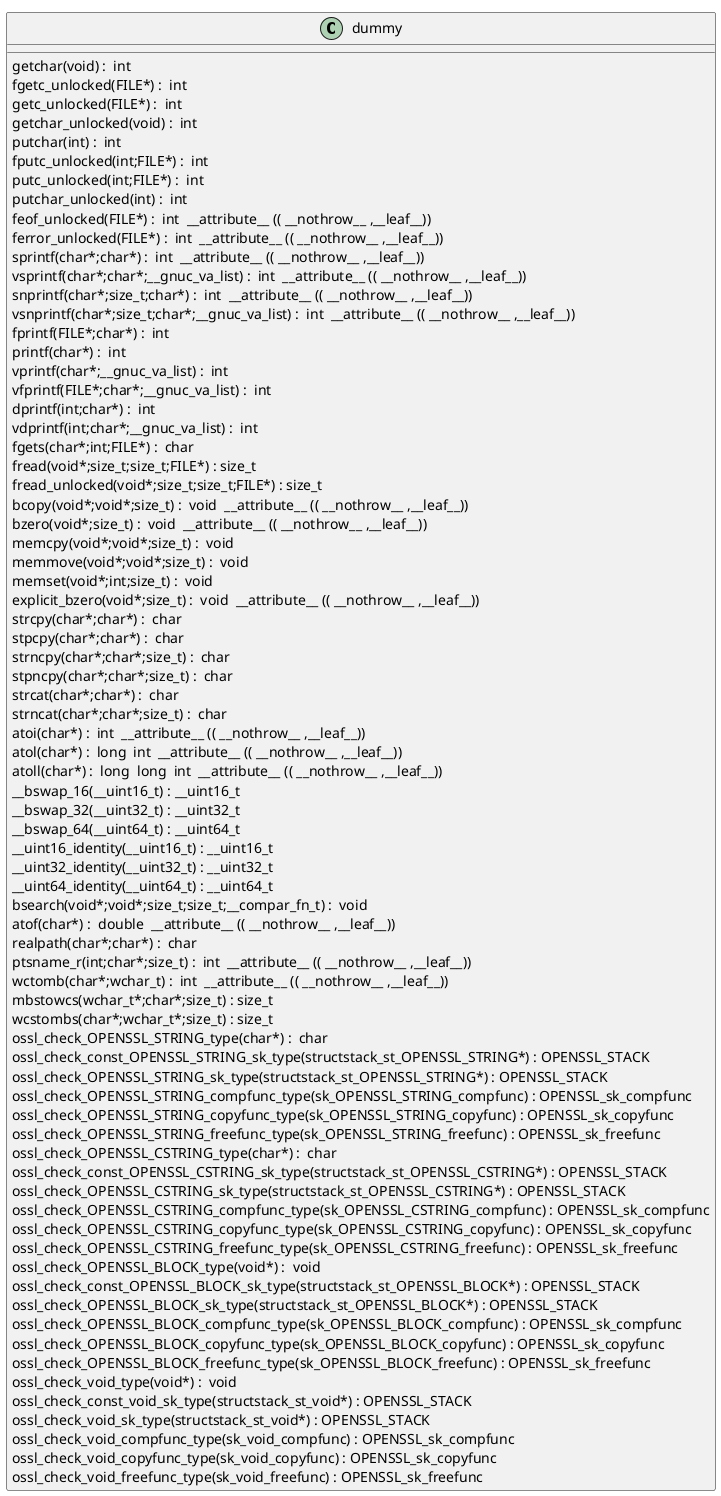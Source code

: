 @startuml
!pragma layout smetana
class dummy {
getchar(void) :  int  [[[./../.././qc/apps/cms.c.html#742]]]
fgetc_unlocked(FILE*) :  int  [[[./../.././qc/apps/cms.c.html#751]]]
getc_unlocked(FILE*) :  int  [[[./../.././qc/apps/cms.c.html#761]]]
getchar_unlocked(void) :  int  [[[./../.././qc/apps/cms.c.html#768]]]
putchar(int) :  int  [[[./../.././qc/apps/cms.c.html#777]]]
fputc_unlocked(int;FILE*) :  int  [[[./../.././qc/apps/cms.c.html#786]]]
putc_unlocked(int;FILE*) :  int  [[[./../.././qc/apps/cms.c.html#796]]]
putchar_unlocked(int) :  int  [[[./../.././qc/apps/cms.c.html#803]]]
feof_unlocked(FILE*) :  int  __attribute__ (( __nothrow__ ,__leaf__)) [[[./../.././qc/apps/cms.c.html#809]]]
ferror_unlocked(FILE*) :  int  __attribute__ (( __nothrow__ ,__leaf__)) [[[./../.././qc/apps/cms.c.html#816]]]
sprintf(char*;char*) :  int  __attribute__ (( __nothrow__ ,__leaf__)) [[[./../.././qc/apps/cms.c.html#835]]]
vsprintf(char*;char*;__gnuc_va_list) :  int  __attribute__ (( __nothrow__ ,__leaf__)) [[[./../.././qc/apps/cms.c.html#848]]]
snprintf(char*;size_t;char*) :  int  __attribute__ (( __nothrow__ ,__leaf__)) [[[./../.././qc/apps/cms.c.html#867]]]
vsnprintf(char*;size_t;char*;__gnuc_va_list) :  int  __attribute__ (( __nothrow__ ,__leaf__)) [[[./../.././qc/apps/cms.c.html#881]]]
fprintf(FILE*;char*) :  int  [[[./../.././qc/apps/cms.c.html#902]]]
printf(char*) :  int  [[[./../.././qc/apps/cms.c.html#909]]]
vprintf(char*;__gnuc_va_list) :  int  [[[./../.././qc/apps/cms.c.html#921]]]
vfprintf(FILE*;char*;__gnuc_va_list) :  int  [[[./../.././qc/apps/cms.c.html#931]]]
dprintf(int;char*) :  int  [[[./../.././qc/apps/cms.c.html#946]]]
vdprintf(int;char*;__gnuc_va_list) :  int  [[[./../.././qc/apps/cms.c.html#957]]]
fgets(char*;int;FILE*) :  char  [[[./../.././qc/apps/cms.c.html#976]]]
fread(void*;size_t;size_t;FILE*) : size_t [[[./../.././qc/apps/cms.c.html#1002]]]
fread_unlocked(void*;size_t;size_t;FILE*) : size_t [[[./../.././qc/apps/cms.c.html#1029]]]
bcopy(void*;void*;size_t) :  void  __attribute__ (( __nothrow__ ,__leaf__)) [[[./../.././qc/apps/cms.c.html#1332]]]
bzero(void*;size_t) :  void  __attribute__ (( __nothrow__ ,__leaf__)) [[[./../.././qc/apps/cms.c.html#1339]]]
memcpy(void*;void*;size_t) :  void  [[[./../.././qc/apps/cms.c.html#1380]]]
memmove(void*;void*;size_t) :  void  [[[./../.././qc/apps/cms.c.html#1388]]]
memset(void*;int;size_t) :  void  [[[./../.././qc/apps/cms.c.html#1395]]]
explicit_bzero(void*;size_t) :  void  __attribute__ (( __nothrow__ ,__leaf__)) [[[./../.././qc/apps/cms.c.html#1408]]]
strcpy(char*;char*) :  char  [[[./../.././qc/apps/cms.c.html#1415]]]
stpcpy(char*;char*) :  char  [[[./../.././qc/apps/cms.c.html#1422]]]
strncpy(char*;char*;size_t) :  char  [[[./../.././qc/apps/cms.c.html#1430]]]
stpncpy(char*;char*;size_t) :  char  [[[./../.././qc/apps/cms.c.html#1440]]]
strcat(char*;char*) :  char  [[[./../.././qc/apps/cms.c.html#1447]]]
strncat(char*;char*;size_t) :  char  [[[./../.././qc/apps/cms.c.html#1454]]]
atoi(char*) :  int  __attribute__ (( __nothrow__ ,__leaf__)) [[[./../.././qc/apps/cms.c.html#1788]]]
atol(char*) :  long  int  __attribute__ (( __nothrow__ ,__leaf__)) [[[./../.././qc/apps/cms.c.html#1793]]]
atoll(char*) :  long  long  int  __attribute__ (( __nothrow__ ,__leaf__)) [[[./../.././qc/apps/cms.c.html#1800]]]
__bswap_16(__uint16_t) : __uint16_t [[[./../.././qc/apps/cms.c.html#1947]]]
__bswap_32(__uint32_t) : __uint32_t [[[./../.././qc/apps/cms.c.html#1962]]]
__bswap_64(__uint64_t) : __uint64_t [[[./../.././qc/apps/cms.c.html#1972]]]
__uint16_identity(__uint16_t) : __uint16_t [[[./../.././qc/apps/cms.c.html#1984]]]
__uint32_identity(__uint32_t) : __uint32_t [[[./../.././qc/apps/cms.c.html#1990]]]
__uint64_identity(__uint64_t) : __uint64_t [[[./../.././qc/apps/cms.c.html#1996]]]
bsearch(void*;void*;size_t;size_t;__compar_fn_t) :  void  [[[./../.././qc/apps/cms.c.html#2664]]]
atof(char*) :  double  __attribute__ (( __nothrow__ ,__leaf__)) [[[./../.././qc/apps/cms.c.html#21631]]]
realpath(char*;char*) :  char  [[[./../.././qc/apps/cms.c.html#1]]]
ptsname_r(int;char*;size_t) :  int  __attribute__ (( __nothrow__ ,__leaf__)) [[[./../.././qc/apps/cms.c.html#1]]]
wctomb(char*;wchar_t) :  int  __attribute__ (( __nothrow__ ,__leaf__)) [[[./../.././qc/apps/cms.c.html#1]]]
mbstowcs(wchar_t*;char*;size_t) : size_t [[[./../.././qc/apps/cms.c.html#1]]]
wcstombs(char*;wchar_t*;size_t) : size_t [[[./../.././qc/apps/cms.c.html#1]]]
ossl_check_OPENSSL_STRING_type(char*) :  char  [[[./../.././qc/apps/cms.c.html#1]]]
ossl_check_const_OPENSSL_STRING_sk_type(structstack_st_OPENSSL_STRING*) : OPENSSL_STACK [[[./../.././qc/apps/cms.c.html#1]]]
ossl_check_OPENSSL_STRING_sk_type(structstack_st_OPENSSL_STRING*) : OPENSSL_STACK [[[./../.././qc/apps/cms.c.html#1]]]
ossl_check_OPENSSL_STRING_compfunc_type(sk_OPENSSL_STRING_compfunc) : OPENSSL_sk_compfunc [[[./../.././qc/apps/cms.c.html#1]]]
ossl_check_OPENSSL_STRING_copyfunc_type(sk_OPENSSL_STRING_copyfunc) : OPENSSL_sk_copyfunc [[[./../.././qc/apps/cms.c.html#1]]]
ossl_check_OPENSSL_STRING_freefunc_type(sk_OPENSSL_STRING_freefunc) : OPENSSL_sk_freefunc [[[./../.././qc/apps/cms.c.html#1]]]
ossl_check_OPENSSL_CSTRING_type(char*) :  char  [[[./../.././qc/apps/cms.c.html#1]]]
ossl_check_const_OPENSSL_CSTRING_sk_type(structstack_st_OPENSSL_CSTRING*) : OPENSSL_STACK [[[./../.././qc/apps/cms.c.html#1]]]
ossl_check_OPENSSL_CSTRING_sk_type(structstack_st_OPENSSL_CSTRING*) : OPENSSL_STACK [[[./../.././qc/apps/cms.c.html#1]]]
ossl_check_OPENSSL_CSTRING_compfunc_type(sk_OPENSSL_CSTRING_compfunc) : OPENSSL_sk_compfunc [[[./../.././qc/apps/cms.c.html#1]]]
ossl_check_OPENSSL_CSTRING_copyfunc_type(sk_OPENSSL_CSTRING_copyfunc) : OPENSSL_sk_copyfunc [[[./../.././qc/apps/cms.c.html#1]]]
ossl_check_OPENSSL_CSTRING_freefunc_type(sk_OPENSSL_CSTRING_freefunc) : OPENSSL_sk_freefunc [[[./../.././qc/apps/cms.c.html#1]]]
ossl_check_OPENSSL_BLOCK_type(void*) :  void  [[[./../.././qc/apps/cms.c.html#1]]]
ossl_check_const_OPENSSL_BLOCK_sk_type(structstack_st_OPENSSL_BLOCK*) : OPENSSL_STACK [[[./../.././qc/apps/cms.c.html#1]]]
ossl_check_OPENSSL_BLOCK_sk_type(structstack_st_OPENSSL_BLOCK*) : OPENSSL_STACK [[[./../.././qc/apps/cms.c.html#1]]]
ossl_check_OPENSSL_BLOCK_compfunc_type(sk_OPENSSL_BLOCK_compfunc) : OPENSSL_sk_compfunc [[[./../.././qc/apps/cms.c.html#1]]]
ossl_check_OPENSSL_BLOCK_copyfunc_type(sk_OPENSSL_BLOCK_copyfunc) : OPENSSL_sk_copyfunc [[[./../.././qc/apps/cms.c.html#1]]]
ossl_check_OPENSSL_BLOCK_freefunc_type(sk_OPENSSL_BLOCK_freefunc) : OPENSSL_sk_freefunc [[[./../.././qc/apps/cms.c.html#1]]]
ossl_check_void_type(void*) :  void  [[[./../.././qc/apps/cms.c.html#1]]]
ossl_check_const_void_sk_type(structstack_st_void*) : OPENSSL_STACK [[[./../.././qc/apps/cms.c.html#1]]]
ossl_check_void_sk_type(structstack_st_void*) : OPENSSL_STACK [[[./../.././qc/apps/cms.c.html#1]]]
ossl_check_void_compfunc_type(sk_void_compfunc) : OPENSSL_sk_compfunc [[[./../.././qc/apps/cms.c.html#1]]]
ossl_check_void_copyfunc_type(sk_void_copyfunc) : OPENSSL_sk_copyfunc [[[./../.././qc/apps/cms.c.html#1]]]
ossl_check_void_freefunc_type(sk_void_freefunc) : OPENSSL_sk_freefunc [[[./../.././qc/apps/cms.c.html#1]]]
} 
@enduml

